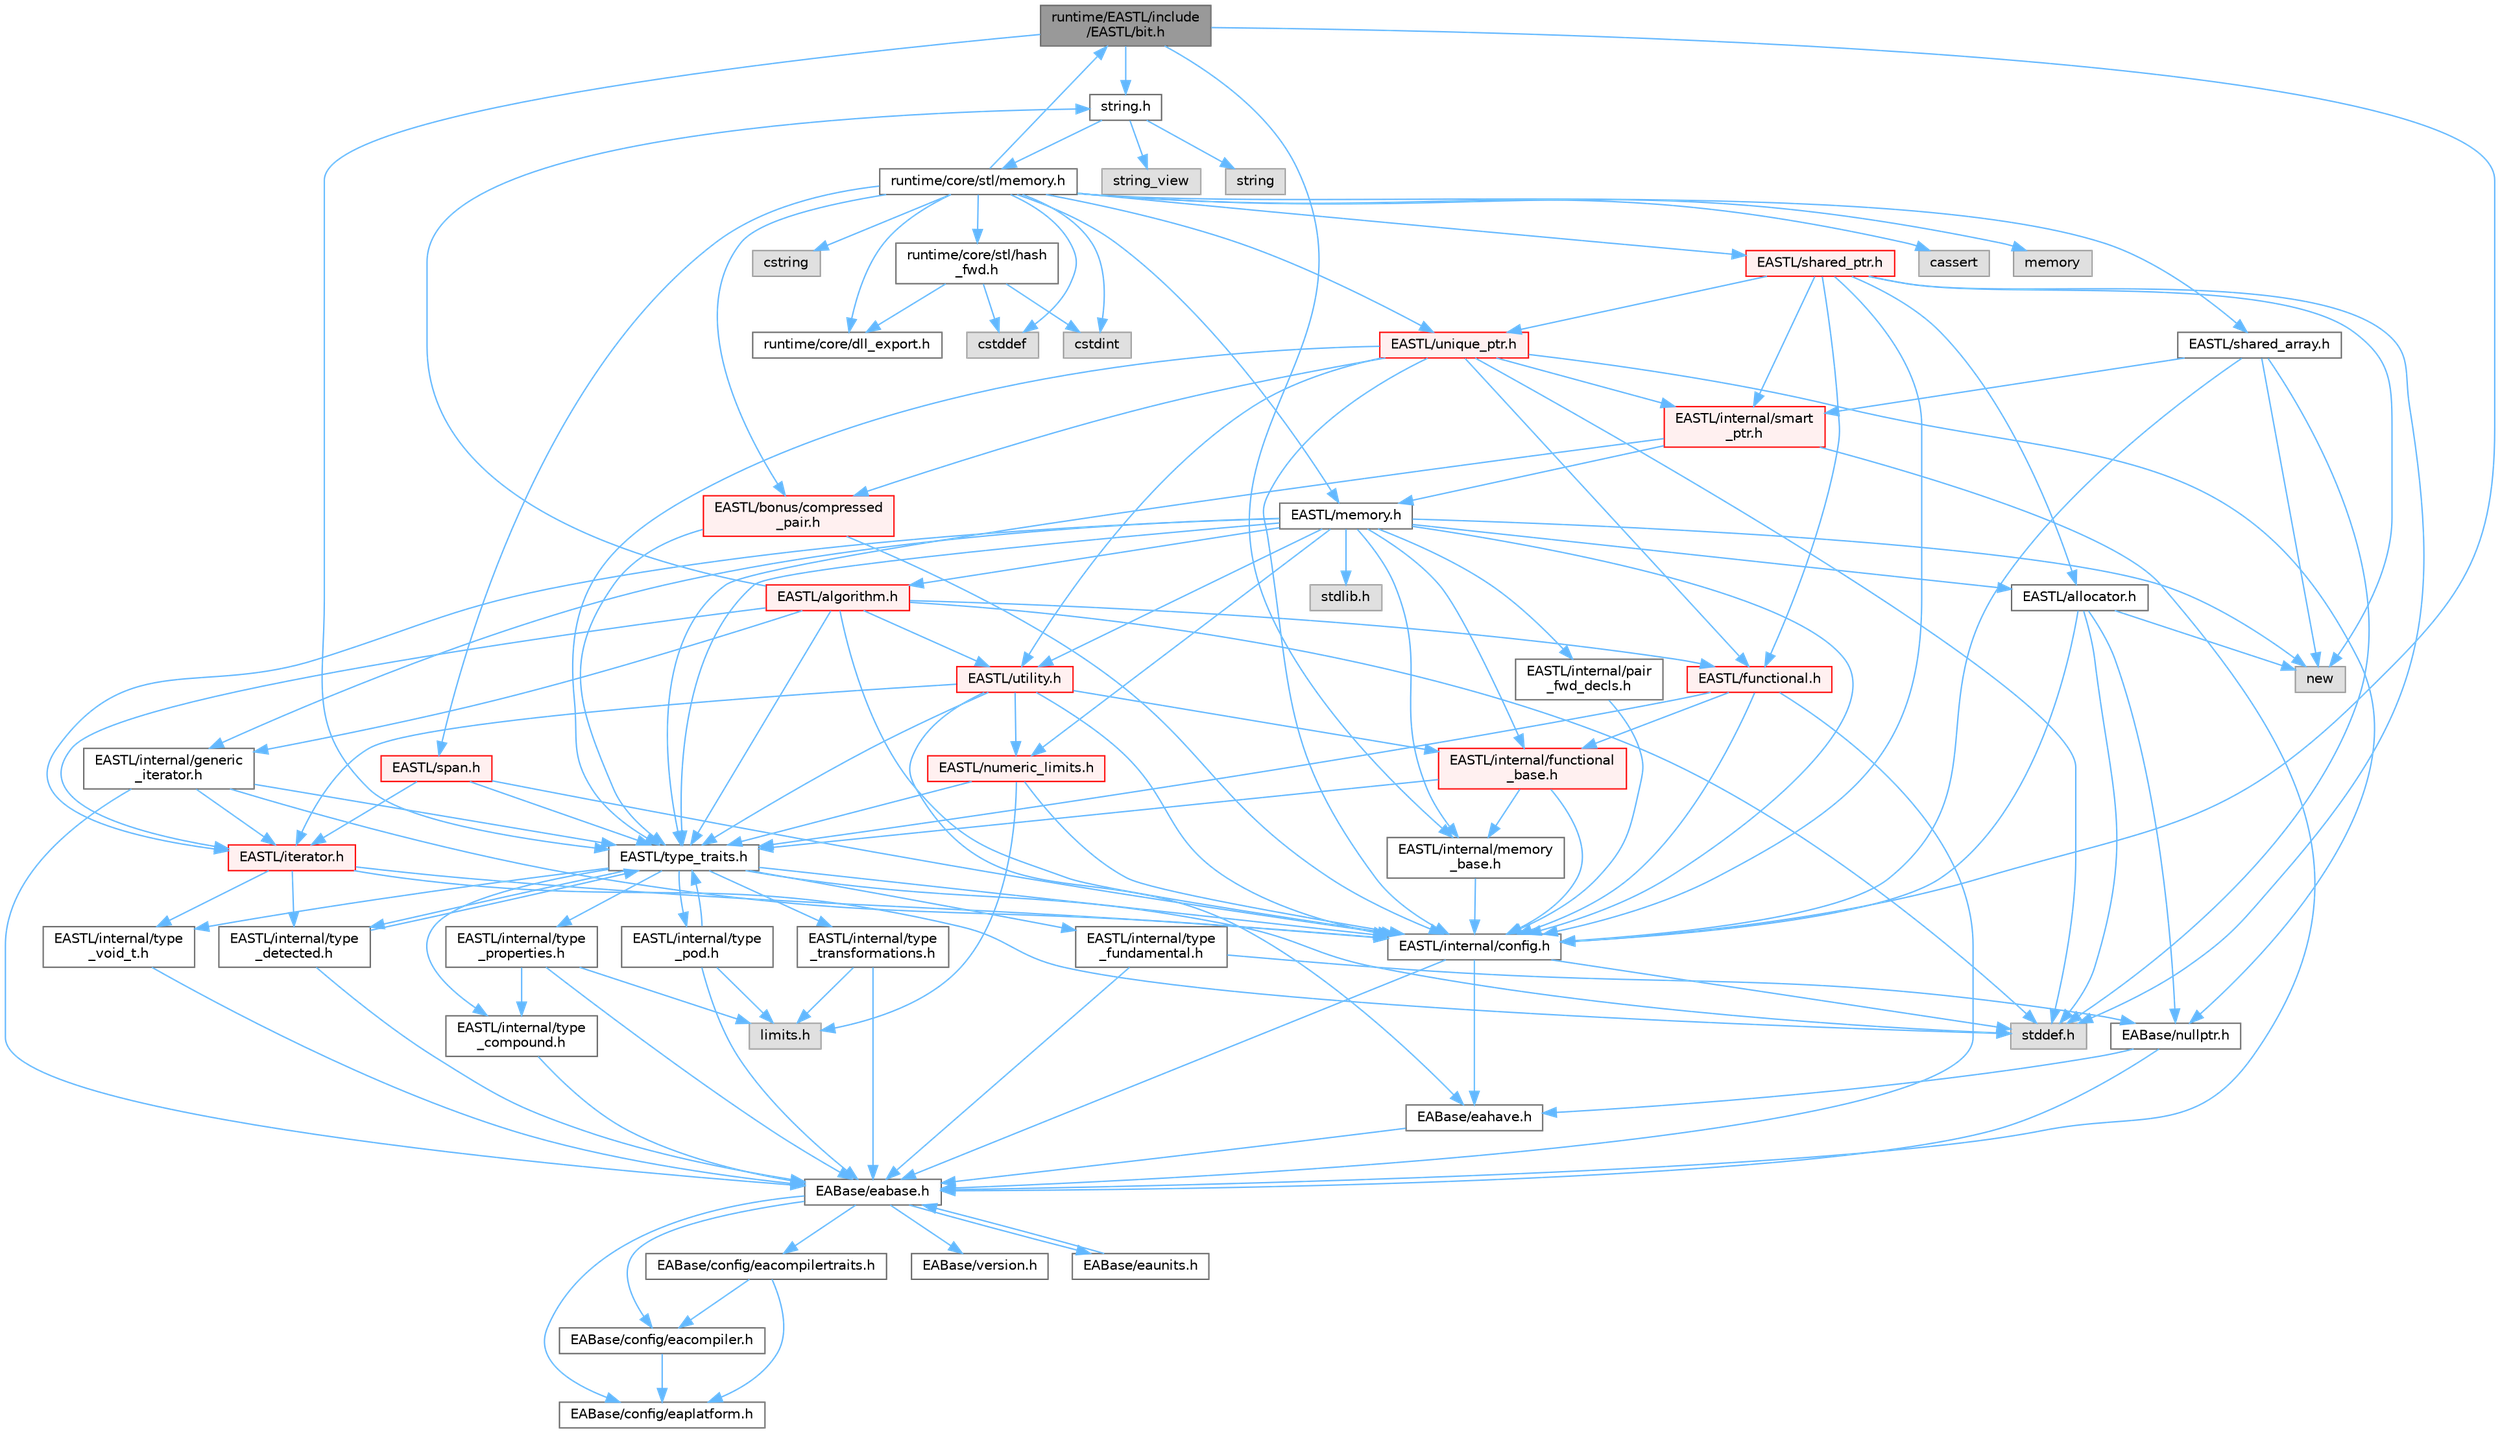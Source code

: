 digraph "runtime/EASTL/include/EASTL/bit.h"
{
 // LATEX_PDF_SIZE
  bgcolor="transparent";
  edge [fontname=Helvetica,fontsize=10,labelfontname=Helvetica,labelfontsize=10];
  node [fontname=Helvetica,fontsize=10,shape=box,height=0.2,width=0.4];
  Node1 [id="Node000001",label="runtime/EASTL/include\l/EASTL/bit.h",height=0.2,width=0.4,color="gray40", fillcolor="grey60", style="filled", fontcolor="black",tooltip=" "];
  Node1 -> Node2 [id="edge141_Node000001_Node000002",color="steelblue1",style="solid",tooltip=" "];
  Node2 [id="Node000002",label="EASTL/internal/config.h",height=0.2,width=0.4,color="grey40", fillcolor="white", style="filled",URL="$config_8h.html",tooltip=" "];
  Node2 -> Node3 [id="edge142_Node000002_Node000003",color="steelblue1",style="solid",tooltip=" "];
  Node3 [id="Node000003",label="EABase/eabase.h",height=0.2,width=0.4,color="grey40", fillcolor="white", style="filled",URL="$eabase_8h.html",tooltip=" "];
  Node3 -> Node4 [id="edge143_Node000003_Node000004",color="steelblue1",style="solid",tooltip=" "];
  Node4 [id="Node000004",label="EABase/config/eacompiler.h",height=0.2,width=0.4,color="grey40", fillcolor="white", style="filled",URL="$eacompiler_8h.html",tooltip=" "];
  Node4 -> Node5 [id="edge144_Node000004_Node000005",color="steelblue1",style="solid",tooltip=" "];
  Node5 [id="Node000005",label="EABase/config/eaplatform.h",height=0.2,width=0.4,color="grey40", fillcolor="white", style="filled",URL="$eaplatform_8h.html",tooltip=" "];
  Node3 -> Node6 [id="edge145_Node000003_Node000006",color="steelblue1",style="solid",tooltip=" "];
  Node6 [id="Node000006",label="EABase/config/eacompilertraits.h",height=0.2,width=0.4,color="grey40", fillcolor="white", style="filled",URL="$eacompilertraits_8h.html",tooltip=" "];
  Node6 -> Node5 [id="edge146_Node000006_Node000005",color="steelblue1",style="solid",tooltip=" "];
  Node6 -> Node4 [id="edge147_Node000006_Node000004",color="steelblue1",style="solid",tooltip=" "];
  Node3 -> Node5 [id="edge148_Node000003_Node000005",color="steelblue1",style="solid",tooltip=" "];
  Node3 -> Node7 [id="edge149_Node000003_Node000007",color="steelblue1",style="solid",tooltip=" "];
  Node7 [id="Node000007",label="EABase/version.h",height=0.2,width=0.4,color="grey40", fillcolor="white", style="filled",URL="$_e_a_s_t_l_2packages_2_e_a_base_2include_2_common_2_e_a_base_2version_8h.html",tooltip=" "];
  Node3 -> Node8 [id="edge150_Node000003_Node000008",color="steelblue1",style="solid",tooltip=" "];
  Node8 [id="Node000008",label="EABase/eaunits.h",height=0.2,width=0.4,color="grey40", fillcolor="white", style="filled",URL="$eaunits_8h.html",tooltip=" "];
  Node8 -> Node3 [id="edge151_Node000008_Node000003",color="steelblue1",style="solid",tooltip=" "];
  Node2 -> Node9 [id="edge152_Node000002_Node000009",color="steelblue1",style="solid",tooltip=" "];
  Node9 [id="Node000009",label="EABase/eahave.h",height=0.2,width=0.4,color="grey40", fillcolor="white", style="filled",URL="$eahave_8h.html",tooltip=" "];
  Node9 -> Node3 [id="edge153_Node000009_Node000003",color="steelblue1",style="solid",tooltip=" "];
  Node2 -> Node10 [id="edge154_Node000002_Node000010",color="steelblue1",style="solid",tooltip=" "];
  Node10 [id="Node000010",label="stddef.h",height=0.2,width=0.4,color="grey60", fillcolor="#E0E0E0", style="filled",tooltip=" "];
  Node1 -> Node11 [id="edge155_Node000001_Node000011",color="steelblue1",style="solid",tooltip=" "];
  Node11 [id="Node000011",label="EASTL/internal/memory\l_base.h",height=0.2,width=0.4,color="grey40", fillcolor="white", style="filled",URL="$memory__base_8h.html",tooltip=" "];
  Node11 -> Node2 [id="edge156_Node000011_Node000002",color="steelblue1",style="solid",tooltip=" "];
  Node1 -> Node12 [id="edge157_Node000001_Node000012",color="steelblue1",style="solid",tooltip=" "];
  Node12 [id="Node000012",label="EASTL/type_traits.h",height=0.2,width=0.4,color="grey40", fillcolor="white", style="filled",URL="$_e_a_s_t_l_2include_2_e_a_s_t_l_2type__traits_8h.html",tooltip=" "];
  Node12 -> Node2 [id="edge158_Node000012_Node000002",color="steelblue1",style="solid",tooltip=" "];
  Node12 -> Node10 [id="edge159_Node000012_Node000010",color="steelblue1",style="solid",tooltip=" "];
  Node12 -> Node13 [id="edge160_Node000012_Node000013",color="steelblue1",style="solid",tooltip=" "];
  Node13 [id="Node000013",label="EASTL/internal/type\l_fundamental.h",height=0.2,width=0.4,color="grey40", fillcolor="white", style="filled",URL="$type__fundamental_8h.html",tooltip=" "];
  Node13 -> Node3 [id="edge161_Node000013_Node000003",color="steelblue1",style="solid",tooltip=" "];
  Node13 -> Node14 [id="edge162_Node000013_Node000014",color="steelblue1",style="solid",tooltip=" "];
  Node14 [id="Node000014",label="EABase/nullptr.h",height=0.2,width=0.4,color="grey40", fillcolor="white", style="filled",URL="$nullptr_8h.html",tooltip=" "];
  Node14 -> Node3 [id="edge163_Node000014_Node000003",color="steelblue1",style="solid",tooltip=" "];
  Node14 -> Node9 [id="edge164_Node000014_Node000009",color="steelblue1",style="solid",tooltip=" "];
  Node12 -> Node15 [id="edge165_Node000012_Node000015",color="steelblue1",style="solid",tooltip=" "];
  Node15 [id="Node000015",label="EASTL/internal/type\l_transformations.h",height=0.2,width=0.4,color="grey40", fillcolor="white", style="filled",URL="$type__transformations_8h.html",tooltip=" "];
  Node15 -> Node3 [id="edge166_Node000015_Node000003",color="steelblue1",style="solid",tooltip=" "];
  Node15 -> Node16 [id="edge167_Node000015_Node000016",color="steelblue1",style="solid",tooltip=" "];
  Node16 [id="Node000016",label="limits.h",height=0.2,width=0.4,color="grey60", fillcolor="#E0E0E0", style="filled",tooltip=" "];
  Node12 -> Node17 [id="edge168_Node000012_Node000017",color="steelblue1",style="solid",tooltip=" "];
  Node17 [id="Node000017",label="EASTL/internal/type\l_void_t.h",height=0.2,width=0.4,color="grey40", fillcolor="white", style="filled",URL="$type__void__t_8h.html",tooltip=" "];
  Node17 -> Node3 [id="edge169_Node000017_Node000003",color="steelblue1",style="solid",tooltip=" "];
  Node12 -> Node18 [id="edge170_Node000012_Node000018",color="steelblue1",style="solid",tooltip=" "];
  Node18 [id="Node000018",label="EASTL/internal/type\l_properties.h",height=0.2,width=0.4,color="grey40", fillcolor="white", style="filled",URL="$type__properties_8h.html",tooltip=" "];
  Node18 -> Node3 [id="edge171_Node000018_Node000003",color="steelblue1",style="solid",tooltip=" "];
  Node18 -> Node16 [id="edge172_Node000018_Node000016",color="steelblue1",style="solid",tooltip=" "];
  Node18 -> Node19 [id="edge173_Node000018_Node000019",color="steelblue1",style="solid",tooltip=" "];
  Node19 [id="Node000019",label="EASTL/internal/type\l_compound.h",height=0.2,width=0.4,color="grey40", fillcolor="white", style="filled",URL="$type__compound_8h.html",tooltip=" "];
  Node19 -> Node3 [id="edge174_Node000019_Node000003",color="steelblue1",style="solid",tooltip=" "];
  Node12 -> Node19 [id="edge175_Node000012_Node000019",color="steelblue1",style="solid",tooltip=" "];
  Node12 -> Node20 [id="edge176_Node000012_Node000020",color="steelblue1",style="solid",tooltip=" "];
  Node20 [id="Node000020",label="EASTL/internal/type\l_pod.h",height=0.2,width=0.4,color="grey40", fillcolor="white", style="filled",URL="$type__pod_8h.html",tooltip=" "];
  Node20 -> Node3 [id="edge177_Node000020_Node000003",color="steelblue1",style="solid",tooltip=" "];
  Node20 -> Node16 [id="edge178_Node000020_Node000016",color="steelblue1",style="solid",tooltip=" "];
  Node20 -> Node12 [id="edge179_Node000020_Node000012",color="steelblue1",style="solid",tooltip=" "];
  Node12 -> Node21 [id="edge180_Node000012_Node000021",color="steelblue1",style="solid",tooltip=" "];
  Node21 [id="Node000021",label="EASTL/internal/type\l_detected.h",height=0.2,width=0.4,color="grey40", fillcolor="white", style="filled",URL="$type__detected_8h.html",tooltip=" "];
  Node21 -> Node3 [id="edge181_Node000021_Node000003",color="steelblue1",style="solid",tooltip=" "];
  Node21 -> Node12 [id="edge182_Node000021_Node000012",color="steelblue1",style="solid",tooltip=" "];
  Node1 -> Node22 [id="edge183_Node000001_Node000022",color="steelblue1",style="solid",tooltip=" "];
  Node22 [id="Node000022",label="string.h",height=0.2,width=0.4,color="grey40", fillcolor="white", style="filled",URL="$string_8h.html",tooltip=" "];
  Node22 -> Node23 [id="edge184_Node000022_Node000023",color="steelblue1",style="solid",tooltip=" "];
  Node23 [id="Node000023",label="string",height=0.2,width=0.4,color="grey60", fillcolor="#E0E0E0", style="filled",tooltip=" "];
  Node22 -> Node24 [id="edge185_Node000022_Node000024",color="steelblue1",style="solid",tooltip=" "];
  Node24 [id="Node000024",label="string_view",height=0.2,width=0.4,color="grey60", fillcolor="#E0E0E0", style="filled",tooltip=" "];
  Node22 -> Node25 [id="edge186_Node000022_Node000025",color="steelblue1",style="solid",tooltip=" "];
  Node25 [id="Node000025",label="runtime/core/stl/memory.h",height=0.2,width=0.4,color="grey40", fillcolor="white", style="filled",URL="$core_2stl_2memory_8h.html",tooltip=" "];
  Node25 -> Node26 [id="edge187_Node000025_Node000026",color="steelblue1",style="solid",tooltip=" "];
  Node26 [id="Node000026",label="cstddef",height=0.2,width=0.4,color="grey60", fillcolor="#E0E0E0", style="filled",tooltip=" "];
  Node25 -> Node27 [id="edge188_Node000025_Node000027",color="steelblue1",style="solid",tooltip=" "];
  Node27 [id="Node000027",label="cstdint",height=0.2,width=0.4,color="grey60", fillcolor="#E0E0E0", style="filled",tooltip=" "];
  Node25 -> Node28 [id="edge189_Node000025_Node000028",color="steelblue1",style="solid",tooltip=" "];
  Node28 [id="Node000028",label="cassert",height=0.2,width=0.4,color="grey60", fillcolor="#E0E0E0", style="filled",tooltip=" "];
  Node25 -> Node29 [id="edge190_Node000025_Node000029",color="steelblue1",style="solid",tooltip=" "];
  Node29 [id="Node000029",label="memory",height=0.2,width=0.4,color="grey60", fillcolor="#E0E0E0", style="filled",tooltip=" "];
  Node25 -> Node30 [id="edge191_Node000025_Node000030",color="steelblue1",style="solid",tooltip=" "];
  Node30 [id="Node000030",label="cstring",height=0.2,width=0.4,color="grey60", fillcolor="#E0E0E0", style="filled",tooltip=" "];
  Node25 -> Node1 [id="edge192_Node000025_Node000001",color="steelblue1",style="solid",tooltip=" "];
  Node25 -> Node31 [id="edge193_Node000025_Node000031",color="steelblue1",style="solid",tooltip=" "];
  Node31 [id="Node000031",label="EASTL/memory.h",height=0.2,width=0.4,color="grey40", fillcolor="white", style="filled",URL="$_e_a_s_t_l_2include_2_e_a_s_t_l_2memory_8h.html",tooltip=" "];
  Node31 -> Node2 [id="edge194_Node000031_Node000002",color="steelblue1",style="solid",tooltip=" "];
  Node31 -> Node11 [id="edge195_Node000031_Node000011",color="steelblue1",style="solid",tooltip=" "];
  Node31 -> Node32 [id="edge196_Node000031_Node000032",color="steelblue1",style="solid",tooltip=" "];
  Node32 [id="Node000032",label="EASTL/internal/generic\l_iterator.h",height=0.2,width=0.4,color="grey40", fillcolor="white", style="filled",URL="$generic__iterator_8h.html",tooltip=" "];
  Node32 -> Node3 [id="edge197_Node000032_Node000003",color="steelblue1",style="solid",tooltip=" "];
  Node32 -> Node2 [id="edge198_Node000032_Node000002",color="steelblue1",style="solid",tooltip=" "];
  Node32 -> Node33 [id="edge199_Node000032_Node000033",color="steelblue1",style="solid",tooltip=" "];
  Node33 [id="Node000033",label="EASTL/iterator.h",height=0.2,width=0.4,color="red", fillcolor="#FFF0F0", style="filled",URL="$_e_a_s_t_l_2include_2_e_a_s_t_l_2iterator_8h.html",tooltip=" "];
  Node33 -> Node2 [id="edge200_Node000033_Node000002",color="steelblue1",style="solid",tooltip=" "];
  Node33 -> Node21 [id="edge201_Node000033_Node000021",color="steelblue1",style="solid",tooltip=" "];
  Node33 -> Node17 [id="edge202_Node000033_Node000017",color="steelblue1",style="solid",tooltip=" "];
  Node33 -> Node10 [id="edge203_Node000033_Node000010",color="steelblue1",style="solid",tooltip=" "];
  Node32 -> Node12 [id="edge204_Node000032_Node000012",color="steelblue1",style="solid",tooltip=" "];
  Node31 -> Node36 [id="edge205_Node000031_Node000036",color="steelblue1",style="solid",tooltip=" "];
  Node36 [id="Node000036",label="EASTL/internal/pair\l_fwd_decls.h",height=0.2,width=0.4,color="grey40", fillcolor="white", style="filled",URL="$pair__fwd__decls_8h.html",tooltip=" "];
  Node36 -> Node2 [id="edge206_Node000036_Node000002",color="steelblue1",style="solid",tooltip=" "];
  Node31 -> Node37 [id="edge207_Node000031_Node000037",color="steelblue1",style="solid",tooltip=" "];
  Node37 [id="Node000037",label="EASTL/internal/functional\l_base.h",height=0.2,width=0.4,color="red", fillcolor="#FFF0F0", style="filled",URL="$functional__base_8h.html",tooltip=" "];
  Node37 -> Node2 [id="edge208_Node000037_Node000002",color="steelblue1",style="solid",tooltip=" "];
  Node37 -> Node11 [id="edge209_Node000037_Node000011",color="steelblue1",style="solid",tooltip=" "];
  Node37 -> Node12 [id="edge210_Node000037_Node000012",color="steelblue1",style="solid",tooltip=" "];
  Node31 -> Node38 [id="edge211_Node000031_Node000038",color="steelblue1",style="solid",tooltip=" "];
  Node38 [id="Node000038",label="EASTL/algorithm.h",height=0.2,width=0.4,color="red", fillcolor="#FFF0F0", style="filled",URL="$_e_a_s_t_l_2include_2_e_a_s_t_l_2algorithm_8h.html",tooltip=" "];
  Node38 -> Node2 [id="edge212_Node000038_Node000002",color="steelblue1",style="solid",tooltip=" "];
  Node38 -> Node12 [id="edge213_Node000038_Node000012",color="steelblue1",style="solid",tooltip=" "];
  Node38 -> Node33 [id="edge214_Node000038_Node000033",color="steelblue1",style="solid",tooltip=" "];
  Node38 -> Node41 [id="edge215_Node000038_Node000041",color="steelblue1",style="solid",tooltip=" "];
  Node41 [id="Node000041",label="EASTL/functional.h",height=0.2,width=0.4,color="red", fillcolor="#FFF0F0", style="filled",URL="$_e_a_s_t_l_2include_2_e_a_s_t_l_2functional_8h.html",tooltip=" "];
  Node41 -> Node3 [id="edge216_Node000041_Node000003",color="steelblue1",style="solid",tooltip=" "];
  Node41 -> Node2 [id="edge217_Node000041_Node000002",color="steelblue1",style="solid",tooltip=" "];
  Node41 -> Node12 [id="edge218_Node000041_Node000012",color="steelblue1",style="solid",tooltip=" "];
  Node41 -> Node37 [id="edge219_Node000041_Node000037",color="steelblue1",style="solid",tooltip=" "];
  Node38 -> Node48 [id="edge220_Node000038_Node000048",color="steelblue1",style="solid",tooltip=" "];
  Node48 [id="Node000048",label="EASTL/utility.h",height=0.2,width=0.4,color="red", fillcolor="#FFF0F0", style="filled",URL="$_e_a_s_t_l_2include_2_e_a_s_t_l_2utility_8h.html",tooltip=" "];
  Node48 -> Node2 [id="edge221_Node000048_Node000002",color="steelblue1",style="solid",tooltip=" "];
  Node48 -> Node12 [id="edge222_Node000048_Node000012",color="steelblue1",style="solid",tooltip=" "];
  Node48 -> Node33 [id="edge223_Node000048_Node000033",color="steelblue1",style="solid",tooltip=" "];
  Node48 -> Node49 [id="edge224_Node000048_Node000049",color="steelblue1",style="solid",tooltip=" "];
  Node49 [id="Node000049",label="EASTL/numeric_limits.h",height=0.2,width=0.4,color="red", fillcolor="#FFF0F0", style="filled",URL="$numeric__limits_8h.html",tooltip=" "];
  Node49 -> Node2 [id="edge225_Node000049_Node000002",color="steelblue1",style="solid",tooltip=" "];
  Node49 -> Node12 [id="edge226_Node000049_Node000012",color="steelblue1",style="solid",tooltip=" "];
  Node49 -> Node16 [id="edge227_Node000049_Node000016",color="steelblue1",style="solid",tooltip=" "];
  Node48 -> Node37 [id="edge228_Node000048_Node000037",color="steelblue1",style="solid",tooltip=" "];
  Node48 -> Node9 [id="edge229_Node000048_Node000009",color="steelblue1",style="solid",tooltip=" "];
  Node38 -> Node32 [id="edge230_Node000038_Node000032",color="steelblue1",style="solid",tooltip=" "];
  Node38 -> Node10 [id="edge231_Node000038_Node000010",color="steelblue1",style="solid",tooltip=" "];
  Node38 -> Node22 [id="edge232_Node000038_Node000022",color="steelblue1",style="solid",tooltip=" "];
  Node31 -> Node12 [id="edge233_Node000031_Node000012",color="steelblue1",style="solid",tooltip=" "];
  Node31 -> Node45 [id="edge234_Node000031_Node000045",color="steelblue1",style="solid",tooltip=" "];
  Node45 [id="Node000045",label="EASTL/allocator.h",height=0.2,width=0.4,color="grey40", fillcolor="white", style="filled",URL="$allocator_8h.html",tooltip=" "];
  Node45 -> Node2 [id="edge235_Node000045_Node000002",color="steelblue1",style="solid",tooltip=" "];
  Node45 -> Node14 [id="edge236_Node000045_Node000014",color="steelblue1",style="solid",tooltip=" "];
  Node45 -> Node10 [id="edge237_Node000045_Node000010",color="steelblue1",style="solid",tooltip=" "];
  Node45 -> Node46 [id="edge238_Node000045_Node000046",color="steelblue1",style="solid",tooltip=" "];
  Node46 [id="Node000046",label="new",height=0.2,width=0.4,color="grey60", fillcolor="#E0E0E0", style="filled",tooltip=" "];
  Node31 -> Node33 [id="edge239_Node000031_Node000033",color="steelblue1",style="solid",tooltip=" "];
  Node31 -> Node48 [id="edge240_Node000031_Node000048",color="steelblue1",style="solid",tooltip=" "];
  Node31 -> Node49 [id="edge241_Node000031_Node000049",color="steelblue1",style="solid",tooltip=" "];
  Node31 -> Node58 [id="edge242_Node000031_Node000058",color="steelblue1",style="solid",tooltip=" "];
  Node58 [id="Node000058",label="stdlib.h",height=0.2,width=0.4,color="grey60", fillcolor="#E0E0E0", style="filled",tooltip=" "];
  Node31 -> Node46 [id="edge243_Node000031_Node000046",color="steelblue1",style="solid",tooltip=" "];
  Node25 -> Node59 [id="edge244_Node000025_Node000059",color="steelblue1",style="solid",tooltip=" "];
  Node59 [id="Node000059",label="EASTL/shared_array.h",height=0.2,width=0.4,color="grey40", fillcolor="white", style="filled",URL="$shared__array_8h.html",tooltip=" "];
  Node59 -> Node2 [id="edge245_Node000059_Node000002",color="steelblue1",style="solid",tooltip=" "];
  Node59 -> Node60 [id="edge246_Node000059_Node000060",color="steelblue1",style="solid",tooltip=" "];
  Node60 [id="Node000060",label="EASTL/internal/smart\l_ptr.h",height=0.2,width=0.4,color="red", fillcolor="#FFF0F0", style="filled",URL="$smart__ptr_8h.html",tooltip=" "];
  Node60 -> Node3 [id="edge247_Node000060_Node000003",color="steelblue1",style="solid",tooltip=" "];
  Node60 -> Node31 [id="edge248_Node000060_Node000031",color="steelblue1",style="solid",tooltip=" "];
  Node60 -> Node12 [id="edge249_Node000060_Node000012",color="steelblue1",style="solid",tooltip=" "];
  Node59 -> Node46 [id="edge250_Node000059_Node000046",color="steelblue1",style="solid",tooltip=" "];
  Node59 -> Node10 [id="edge251_Node000059_Node000010",color="steelblue1",style="solid",tooltip=" "];
  Node25 -> Node62 [id="edge252_Node000025_Node000062",color="steelblue1",style="solid",tooltip=" "];
  Node62 [id="Node000062",label="EASTL/unique_ptr.h",height=0.2,width=0.4,color="red", fillcolor="#FFF0F0", style="filled",URL="$unique__ptr_8h.html",tooltip=" "];
  Node62 -> Node14 [id="edge253_Node000062_Node000014",color="steelblue1",style="solid",tooltip=" "];
  Node62 -> Node63 [id="edge254_Node000062_Node000063",color="steelblue1",style="solid",tooltip=" "];
  Node63 [id="Node000063",label="EASTL/bonus/compressed\l_pair.h",height=0.2,width=0.4,color="red", fillcolor="#FFF0F0", style="filled",URL="$compressed__pair_8h.html",tooltip=" "];
  Node63 -> Node2 [id="edge255_Node000063_Node000002",color="steelblue1",style="solid",tooltip=" "];
  Node63 -> Node12 [id="edge256_Node000063_Node000012",color="steelblue1",style="solid",tooltip=" "];
  Node62 -> Node41 [id="edge257_Node000062_Node000041",color="steelblue1",style="solid",tooltip=" "];
  Node62 -> Node2 [id="edge258_Node000062_Node000002",color="steelblue1",style="solid",tooltip=" "];
  Node62 -> Node60 [id="edge259_Node000062_Node000060",color="steelblue1",style="solid",tooltip=" "];
  Node62 -> Node12 [id="edge260_Node000062_Node000012",color="steelblue1",style="solid",tooltip=" "];
  Node62 -> Node48 [id="edge261_Node000062_Node000048",color="steelblue1",style="solid",tooltip=" "];
  Node62 -> Node10 [id="edge262_Node000062_Node000010",color="steelblue1",style="solid",tooltip=" "];
  Node25 -> Node65 [id="edge263_Node000025_Node000065",color="steelblue1",style="solid",tooltip=" "];
  Node65 [id="Node000065",label="EASTL/shared_ptr.h",height=0.2,width=0.4,color="red", fillcolor="#FFF0F0", style="filled",URL="$shared__ptr_8h.html",tooltip=" "];
  Node65 -> Node2 [id="edge264_Node000065_Node000002",color="steelblue1",style="solid",tooltip=" "];
  Node65 -> Node60 [id="edge265_Node000065_Node000060",color="steelblue1",style="solid",tooltip=" "];
  Node65 -> Node62 [id="edge266_Node000065_Node000062",color="steelblue1",style="solid",tooltip=" "];
  Node65 -> Node41 [id="edge267_Node000065_Node000041",color="steelblue1",style="solid",tooltip=" "];
  Node65 -> Node45 [id="edge268_Node000065_Node000045",color="steelblue1",style="solid",tooltip=" "];
  Node65 -> Node46 [id="edge269_Node000065_Node000046",color="steelblue1",style="solid",tooltip=" "];
  Node65 -> Node10 [id="edge270_Node000065_Node000010",color="steelblue1",style="solid",tooltip=" "];
  Node25 -> Node145 [id="edge271_Node000025_Node000145",color="steelblue1",style="solid",tooltip=" "];
  Node145 [id="Node000145",label="EASTL/span.h",height=0.2,width=0.4,color="red", fillcolor="#FFF0F0", style="filled",URL="$span_8h.html",tooltip=" "];
  Node145 -> Node2 [id="edge272_Node000145_Node000002",color="steelblue1",style="solid",tooltip=" "];
  Node145 -> Node12 [id="edge273_Node000145_Node000012",color="steelblue1",style="solid",tooltip=" "];
  Node145 -> Node33 [id="edge274_Node000145_Node000033",color="steelblue1",style="solid",tooltip=" "];
  Node25 -> Node63 [id="edge275_Node000025_Node000063",color="steelblue1",style="solid",tooltip=" "];
  Node25 -> Node148 [id="edge276_Node000025_Node000148",color="steelblue1",style="solid",tooltip=" "];
  Node148 [id="Node000148",label="runtime/core/dll_export.h",height=0.2,width=0.4,color="grey40", fillcolor="white", style="filled",URL="$dll__export_8h.html",tooltip=" "];
  Node25 -> Node149 [id="edge277_Node000025_Node000149",color="steelblue1",style="solid",tooltip=" "];
  Node149 [id="Node000149",label="runtime/core/stl/hash\l_fwd.h",height=0.2,width=0.4,color="grey40", fillcolor="white", style="filled",URL="$hash__fwd_8h.html",tooltip=" "];
  Node149 -> Node26 [id="edge278_Node000149_Node000026",color="steelblue1",style="solid",tooltip=" "];
  Node149 -> Node27 [id="edge279_Node000149_Node000027",color="steelblue1",style="solid",tooltip=" "];
  Node149 -> Node148 [id="edge280_Node000149_Node000148",color="steelblue1",style="solid",tooltip=" "];
}
